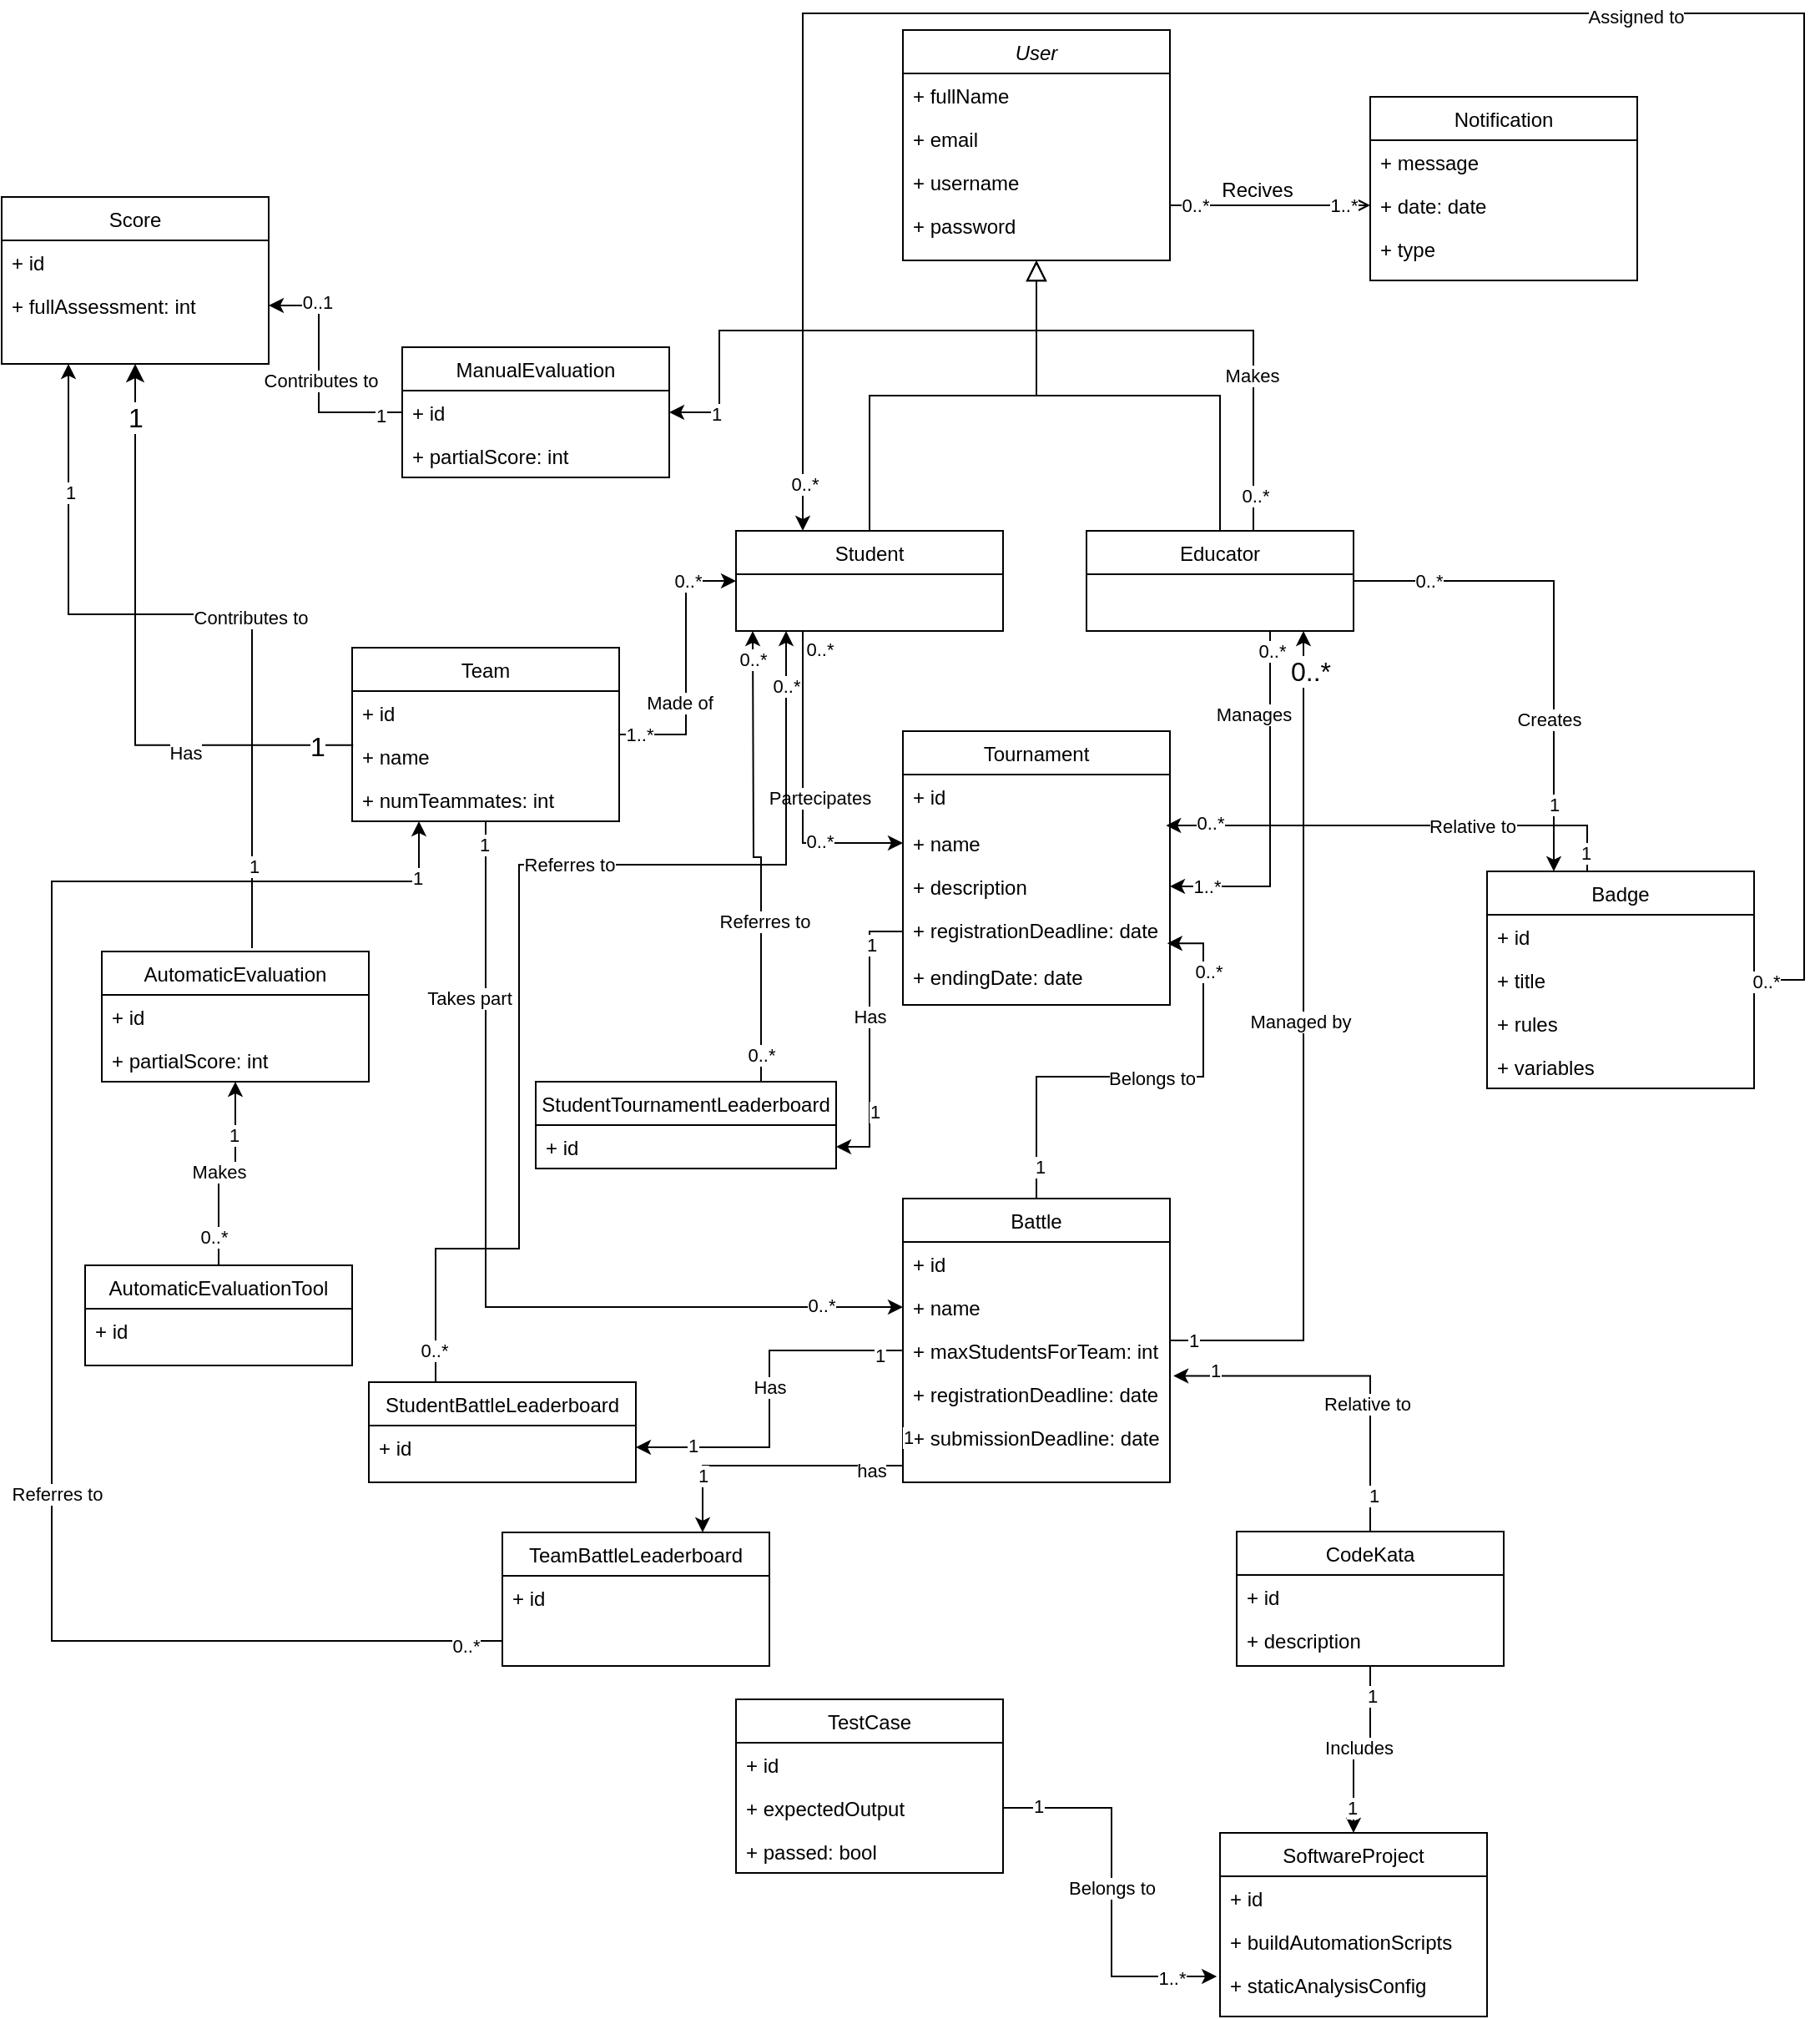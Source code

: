 <mxfile version="22.1.11" type="device">
  <diagram id="C5RBs43oDa-KdzZeNtuy" name="Page-1">
    <mxGraphModel dx="90" dy="136" grid="1" gridSize="10" guides="1" tooltips="1" connect="1" arrows="1" fold="1" page="1" pageScale="1" pageWidth="3300" pageHeight="4681" math="0" shadow="0">
      <root>
        <mxCell id="WIyWlLk6GJQsqaUBKTNV-0" />
        <mxCell id="WIyWlLk6GJQsqaUBKTNV-1" parent="WIyWlLk6GJQsqaUBKTNV-0" />
        <mxCell id="zkfFHV4jXpPFQw0GAbJ--0" value="User" style="swimlane;fontStyle=2;align=center;verticalAlign=top;childLayout=stackLayout;horizontal=1;startSize=26;horizontalStack=0;resizeParent=1;resizeLast=0;collapsible=1;marginBottom=0;rounded=0;shadow=0;strokeWidth=1;" parent="WIyWlLk6GJQsqaUBKTNV-1" vertex="1">
          <mxGeometry x="1240" y="530" width="160" height="138" as="geometry">
            <mxRectangle x="230" y="140" width="160" height="26" as="alternateBounds" />
          </mxGeometry>
        </mxCell>
        <mxCell id="FPA7nfU22zH9HmVIO38g-0" value="+ fullName" style="text;align=left;verticalAlign=top;spacingLeft=4;spacingRight=4;overflow=hidden;rotatable=0;points=[[0,0.5],[1,0.5]];portConstraint=eastwest;" parent="zkfFHV4jXpPFQw0GAbJ--0" vertex="1">
          <mxGeometry y="26" width="160" height="26" as="geometry" />
        </mxCell>
        <mxCell id="FPA7nfU22zH9HmVIO38g-1" value="+ email" style="text;align=left;verticalAlign=top;spacingLeft=4;spacingRight=4;overflow=hidden;rotatable=0;points=[[0,0.5],[1,0.5]];portConstraint=eastwest;rounded=0;shadow=0;html=0;" parent="zkfFHV4jXpPFQw0GAbJ--0" vertex="1">
          <mxGeometry y="52" width="160" height="26" as="geometry" />
        </mxCell>
        <mxCell id="FPA7nfU22zH9HmVIO38g-2" value="+ username" style="text;align=left;verticalAlign=top;spacingLeft=4;spacingRight=4;overflow=hidden;rotatable=0;points=[[0,0.5],[1,0.5]];portConstraint=eastwest;rounded=0;shadow=0;html=0;" parent="zkfFHV4jXpPFQw0GAbJ--0" vertex="1">
          <mxGeometry y="78" width="160" height="26" as="geometry" />
        </mxCell>
        <mxCell id="FPA7nfU22zH9HmVIO38g-3" value="+ password" style="text;align=left;verticalAlign=top;spacingLeft=4;spacingRight=4;overflow=hidden;rotatable=0;points=[[0,0.5],[1,0.5]];portConstraint=eastwest;rounded=0;shadow=0;html=0;" parent="zkfFHV4jXpPFQw0GAbJ--0" vertex="1">
          <mxGeometry y="104" width="160" height="26" as="geometry" />
        </mxCell>
        <mxCell id="IT7ca7J6L9K1y4A0vnr--12" style="edgeStyle=orthogonalEdgeStyle;rounded=0;orthogonalLoop=1;jettySize=auto;html=1;entryX=0;entryY=0.5;entryDx=0;entryDy=0;" parent="WIyWlLk6GJQsqaUBKTNV-1" source="zkfFHV4jXpPFQw0GAbJ--6" target="IT7ca7J6L9K1y4A0vnr--2" edge="1">
          <mxGeometry relative="1" as="geometry">
            <mxPoint x="1240" y="1052" as="targetPoint" />
            <Array as="points">
              <mxPoint x="1180" y="1017" />
            </Array>
          </mxGeometry>
        </mxCell>
        <mxCell id="IT7ca7J6L9K1y4A0vnr--13" value="Partecipates" style="edgeLabel;html=1;align=center;verticalAlign=middle;resizable=0;points=[];" parent="IT7ca7J6L9K1y4A0vnr--12" vertex="1" connectable="0">
          <mxGeometry x="-0.671" y="-3" relative="1" as="geometry">
            <mxPoint x="13" y="69" as="offset" />
          </mxGeometry>
        </mxCell>
        <mxCell id="IT7ca7J6L9K1y4A0vnr--14" value="0..*" style="edgeLabel;html=1;align=center;verticalAlign=middle;resizable=0;points=[];" parent="IT7ca7J6L9K1y4A0vnr--12" vertex="1" connectable="0">
          <mxGeometry x="-0.885" y="1" relative="1" as="geometry">
            <mxPoint x="9" as="offset" />
          </mxGeometry>
        </mxCell>
        <mxCell id="IT7ca7J6L9K1y4A0vnr--15" value="0..*" style="edgeLabel;html=1;align=center;verticalAlign=middle;resizable=0;points=[];" parent="IT7ca7J6L9K1y4A0vnr--12" vertex="1" connectable="0">
          <mxGeometry x="0.885" y="1" relative="1" as="geometry">
            <mxPoint x="-39" as="offset" />
          </mxGeometry>
        </mxCell>
        <mxCell id="IT7ca7J6L9K1y4A0vnr--39" style="edgeStyle=orthogonalEdgeStyle;rounded=0;orthogonalLoop=1;jettySize=auto;html=1;" parent="WIyWlLk6GJQsqaUBKTNV-1" source="IT7ca7J6L9K1y4A0vnr--33" target="zkfFHV4jXpPFQw0GAbJ--6" edge="1">
          <mxGeometry relative="1" as="geometry">
            <Array as="points">
              <mxPoint x="1110" y="952" />
              <mxPoint x="1110" y="860" />
            </Array>
          </mxGeometry>
        </mxCell>
        <mxCell id="IT7ca7J6L9K1y4A0vnr--40" value="Made of" style="edgeLabel;html=1;align=center;verticalAlign=middle;resizable=0;points=[];" parent="IT7ca7J6L9K1y4A0vnr--39" vertex="1" connectable="0">
          <mxGeometry x="-0.266" y="4" relative="1" as="geometry">
            <mxPoint as="offset" />
          </mxGeometry>
        </mxCell>
        <mxCell id="IT7ca7J6L9K1y4A0vnr--41" value="1..*" style="edgeLabel;html=1;align=center;verticalAlign=middle;resizable=0;points=[];" parent="IT7ca7J6L9K1y4A0vnr--39" vertex="1" connectable="0">
          <mxGeometry x="-0.85" relative="1" as="geometry">
            <mxPoint as="offset" />
          </mxGeometry>
        </mxCell>
        <mxCell id="IT7ca7J6L9K1y4A0vnr--42" value="0..*" style="edgeLabel;html=1;align=center;verticalAlign=middle;resizable=0;points=[];" parent="IT7ca7J6L9K1y4A0vnr--39" vertex="1" connectable="0">
          <mxGeometry x="0.636" relative="1" as="geometry">
            <mxPoint as="offset" />
          </mxGeometry>
        </mxCell>
        <mxCell id="IT7ca7J6L9K1y4A0vnr--187" style="edgeStyle=orthogonalEdgeStyle;rounded=0;orthogonalLoop=1;jettySize=auto;html=1;exitX=0.25;exitY=0;exitDx=0;exitDy=0;" parent="WIyWlLk6GJQsqaUBKTNV-1" source="IT7ca7J6L9K1y4A0vnr--84" target="zkfFHV4jXpPFQw0GAbJ--6" edge="1">
          <mxGeometry relative="1" as="geometry">
            <Array as="points">
              <mxPoint x="960" y="1260" />
              <mxPoint x="1010" y="1260" />
              <mxPoint x="1010" y="1030" />
              <mxPoint x="1170" y="1030" />
            </Array>
          </mxGeometry>
        </mxCell>
        <mxCell id="IT7ca7J6L9K1y4A0vnr--188" value="Referres to" style="edgeLabel;html=1;align=center;verticalAlign=middle;resizable=0;points=[];" parent="IT7ca7J6L9K1y4A0vnr--187" vertex="1" connectable="0">
          <mxGeometry x="-0.482" y="1" relative="1" as="geometry">
            <mxPoint x="31" y="-189" as="offset" />
          </mxGeometry>
        </mxCell>
        <mxCell id="IT7ca7J6L9K1y4A0vnr--206" value="0..*" style="edgeLabel;html=1;align=center;verticalAlign=middle;resizable=0;points=[];" parent="IT7ca7J6L9K1y4A0vnr--187" vertex="1" connectable="0">
          <mxGeometry x="0.902" relative="1" as="geometry">
            <mxPoint as="offset" />
          </mxGeometry>
        </mxCell>
        <mxCell id="IT7ca7J6L9K1y4A0vnr--207" value="0..*" style="edgeLabel;html=1;align=center;verticalAlign=middle;resizable=0;points=[];" parent="IT7ca7J6L9K1y4A0vnr--187" vertex="1" connectable="0">
          <mxGeometry x="-0.943" y="1" relative="1" as="geometry">
            <mxPoint as="offset" />
          </mxGeometry>
        </mxCell>
        <mxCell id="zkfFHV4jXpPFQw0GAbJ--6" value="Student" style="swimlane;fontStyle=0;align=center;verticalAlign=top;childLayout=stackLayout;horizontal=1;startSize=26;horizontalStack=0;resizeParent=1;resizeLast=0;collapsible=1;marginBottom=0;rounded=0;shadow=0;strokeWidth=1;" parent="WIyWlLk6GJQsqaUBKTNV-1" vertex="1">
          <mxGeometry x="1140" y="830" width="160" height="60" as="geometry">
            <mxRectangle x="130" y="380" width="160" height="26" as="alternateBounds" />
          </mxGeometry>
        </mxCell>
        <mxCell id="zkfFHV4jXpPFQw0GAbJ--12" value="" style="endArrow=block;endSize=10;endFill=0;shadow=0;strokeWidth=1;rounded=0;edgeStyle=elbowEdgeStyle;elbow=vertical;" parent="WIyWlLk6GJQsqaUBKTNV-1" source="zkfFHV4jXpPFQw0GAbJ--6" target="zkfFHV4jXpPFQw0GAbJ--0" edge="1">
          <mxGeometry width="160" relative="1" as="geometry">
            <mxPoint x="1220" y="673" as="sourcePoint" />
            <mxPoint x="1220" y="673" as="targetPoint" />
          </mxGeometry>
        </mxCell>
        <mxCell id="IT7ca7J6L9K1y4A0vnr--6" style="edgeStyle=orthogonalEdgeStyle;rounded=0;orthogonalLoop=1;jettySize=auto;html=1;entryX=1;entryY=0.5;entryDx=0;entryDy=0;" parent="WIyWlLk6GJQsqaUBKTNV-1" source="zkfFHV4jXpPFQw0GAbJ--13" target="IT7ca7J6L9K1y4A0vnr--3" edge="1">
          <mxGeometry relative="1" as="geometry">
            <mxPoint x="1400" y="1052" as="targetPoint" />
            <Array as="points">
              <mxPoint x="1460" y="1043" />
            </Array>
          </mxGeometry>
        </mxCell>
        <mxCell id="IT7ca7J6L9K1y4A0vnr--11" value="Manages" style="edgeLabel;html=1;align=center;verticalAlign=middle;resizable=0;points=[];" parent="IT7ca7J6L9K1y4A0vnr--6" vertex="1" connectable="0">
          <mxGeometry x="-0.764" y="1" relative="1" as="geometry">
            <mxPoint x="-11" y="25" as="offset" />
          </mxGeometry>
        </mxCell>
        <mxCell id="IT7ca7J6L9K1y4A0vnr--16" value="0..*" style="edgeLabel;html=1;align=center;verticalAlign=middle;resizable=0;points=[];" parent="IT7ca7J6L9K1y4A0vnr--6" vertex="1" connectable="0">
          <mxGeometry x="-0.893" y="1" relative="1" as="geometry">
            <mxPoint as="offset" />
          </mxGeometry>
        </mxCell>
        <mxCell id="IT7ca7J6L9K1y4A0vnr--17" value="1..*" style="edgeLabel;html=1;align=center;verticalAlign=middle;resizable=0;points=[];" parent="IT7ca7J6L9K1y4A0vnr--6" vertex="1" connectable="0">
          <mxGeometry x="0.8" relative="1" as="geometry">
            <mxPoint as="offset" />
          </mxGeometry>
        </mxCell>
        <mxCell id="IT7ca7J6L9K1y4A0vnr--133" style="edgeStyle=orthogonalEdgeStyle;rounded=0;orthogonalLoop=1;jettySize=auto;html=1;entryX=0.25;entryY=0;entryDx=0;entryDy=0;" parent="WIyWlLk6GJQsqaUBKTNV-1" source="zkfFHV4jXpPFQw0GAbJ--13" target="IT7ca7J6L9K1y4A0vnr--109" edge="1">
          <mxGeometry relative="1" as="geometry" />
        </mxCell>
        <mxCell id="IT7ca7J6L9K1y4A0vnr--134" value="Creates" style="edgeLabel;html=1;align=center;verticalAlign=middle;resizable=0;points=[];" parent="IT7ca7J6L9K1y4A0vnr--133" vertex="1" connectable="0">
          <mxGeometry x="0.381" y="-3" relative="1" as="geometry">
            <mxPoint as="offset" />
          </mxGeometry>
        </mxCell>
        <mxCell id="IT7ca7J6L9K1y4A0vnr--135" value="1" style="edgeLabel;html=1;align=center;verticalAlign=middle;resizable=0;points=[];" parent="IT7ca7J6L9K1y4A0vnr--133" vertex="1" connectable="0">
          <mxGeometry x="0.729" relative="1" as="geometry">
            <mxPoint as="offset" />
          </mxGeometry>
        </mxCell>
        <mxCell id="IT7ca7J6L9K1y4A0vnr--136" value="0..*" style="edgeLabel;html=1;align=center;verticalAlign=middle;resizable=0;points=[];" parent="IT7ca7J6L9K1y4A0vnr--133" vertex="1" connectable="0">
          <mxGeometry x="-0.697" relative="1" as="geometry">
            <mxPoint as="offset" />
          </mxGeometry>
        </mxCell>
        <mxCell id="IT7ca7J6L9K1y4A0vnr--154" style="edgeStyle=orthogonalEdgeStyle;rounded=0;orthogonalLoop=1;jettySize=auto;html=1;entryX=1;entryY=0.5;entryDx=0;entryDy=0;" parent="WIyWlLk6GJQsqaUBKTNV-1" source="zkfFHV4jXpPFQw0GAbJ--13" target="IT7ca7J6L9K1y4A0vnr--153" edge="1">
          <mxGeometry relative="1" as="geometry">
            <Array as="points">
              <mxPoint x="1450" y="710" />
              <mxPoint x="1130" y="710" />
              <mxPoint x="1130" y="759" />
            </Array>
          </mxGeometry>
        </mxCell>
        <mxCell id="IT7ca7J6L9K1y4A0vnr--155" value="Makes" style="edgeLabel;html=1;align=center;verticalAlign=middle;resizable=0;points=[];" parent="IT7ca7J6L9K1y4A0vnr--154" vertex="1" connectable="0">
          <mxGeometry x="-0.639" y="1" relative="1" as="geometry">
            <mxPoint as="offset" />
          </mxGeometry>
        </mxCell>
        <mxCell id="IT7ca7J6L9K1y4A0vnr--156" value="1" style="edgeLabel;html=1;align=center;verticalAlign=middle;resizable=0;points=[];" parent="IT7ca7J6L9K1y4A0vnr--154" vertex="1" connectable="0">
          <mxGeometry x="0.897" y="1" relative="1" as="geometry">
            <mxPoint x="1" as="offset" />
          </mxGeometry>
        </mxCell>
        <mxCell id="IT7ca7J6L9K1y4A0vnr--157" value="0..*" style="edgeLabel;html=1;align=center;verticalAlign=middle;resizable=0;points=[];" parent="IT7ca7J6L9K1y4A0vnr--154" vertex="1" connectable="0">
          <mxGeometry x="-0.92" y="-1" relative="1" as="geometry">
            <mxPoint as="offset" />
          </mxGeometry>
        </mxCell>
        <mxCell id="zkfFHV4jXpPFQw0GAbJ--13" value="Educator" style="swimlane;fontStyle=0;align=center;verticalAlign=top;childLayout=stackLayout;horizontal=1;startSize=26;horizontalStack=0;resizeParent=1;resizeLast=0;collapsible=1;marginBottom=0;rounded=0;shadow=0;strokeWidth=1;" parent="WIyWlLk6GJQsqaUBKTNV-1" vertex="1">
          <mxGeometry x="1350" y="830" width="160" height="60" as="geometry">
            <mxRectangle x="340" y="380" width="170" height="26" as="alternateBounds" />
          </mxGeometry>
        </mxCell>
        <mxCell id="zkfFHV4jXpPFQw0GAbJ--16" value="" style="endArrow=block;endSize=10;endFill=0;shadow=0;strokeWidth=1;rounded=0;edgeStyle=elbowEdgeStyle;elbow=vertical;" parent="WIyWlLk6GJQsqaUBKTNV-1" source="zkfFHV4jXpPFQw0GAbJ--13" target="zkfFHV4jXpPFQw0GAbJ--0" edge="1">
          <mxGeometry width="160" relative="1" as="geometry">
            <mxPoint x="1230" y="843" as="sourcePoint" />
            <mxPoint x="1330" y="741" as="targetPoint" />
          </mxGeometry>
        </mxCell>
        <mxCell id="zkfFHV4jXpPFQw0GAbJ--26" value="" style="endArrow=open;shadow=0;strokeWidth=1;rounded=0;endFill=1;edgeStyle=elbowEdgeStyle;elbow=vertical;entryX=0;entryY=0.5;entryDx=0;entryDy=0;" parent="WIyWlLk6GJQsqaUBKTNV-1" source="zkfFHV4jXpPFQw0GAbJ--0" target="FPA7nfU22zH9HmVIO38g-11" edge="1">
          <mxGeometry x="0.5" y="41" relative="1" as="geometry">
            <mxPoint x="1400" y="662" as="sourcePoint" />
            <mxPoint x="1528" y="643.667" as="targetPoint" />
            <mxPoint x="-40" y="32" as="offset" />
          </mxGeometry>
        </mxCell>
        <mxCell id="zkfFHV4jXpPFQw0GAbJ--29" value="Recives" style="text;html=1;resizable=0;points=[];;align=center;verticalAlign=middle;labelBackgroundColor=none;rounded=0;shadow=0;strokeWidth=1;fontSize=12;" parent="zkfFHV4jXpPFQw0GAbJ--26" vertex="1" connectable="0">
          <mxGeometry x="0.5" y="49" relative="1" as="geometry">
            <mxPoint x="-38" y="40" as="offset" />
          </mxGeometry>
        </mxCell>
        <mxCell id="IT7ca7J6L9K1y4A0vnr--18" value="1..*" style="edgeLabel;html=1;align=center;verticalAlign=middle;resizable=0;points=[];" parent="zkfFHV4jXpPFQw0GAbJ--26" vertex="1" connectable="0">
          <mxGeometry x="0.733" relative="1" as="geometry">
            <mxPoint as="offset" />
          </mxGeometry>
        </mxCell>
        <mxCell id="IT7ca7J6L9K1y4A0vnr--19" value="0..*" style="edgeLabel;html=1;align=center;verticalAlign=middle;resizable=0;points=[];" parent="zkfFHV4jXpPFQw0GAbJ--26" vertex="1" connectable="0">
          <mxGeometry x="-0.75" relative="1" as="geometry">
            <mxPoint as="offset" />
          </mxGeometry>
        </mxCell>
        <mxCell id="FPA7nfU22zH9HmVIO38g-9" value="Notification" style="swimlane;fontStyle=0;align=center;verticalAlign=top;childLayout=stackLayout;horizontal=1;startSize=26;horizontalStack=0;resizeParent=1;resizeLast=0;collapsible=1;marginBottom=0;rounded=0;shadow=0;strokeWidth=1;" parent="WIyWlLk6GJQsqaUBKTNV-1" vertex="1">
          <mxGeometry x="1520" y="570" width="160" height="110" as="geometry">
            <mxRectangle x="550" y="140" width="160" height="26" as="alternateBounds" />
          </mxGeometry>
        </mxCell>
        <mxCell id="FPA7nfU22zH9HmVIO38g-10" value="+ message" style="text;align=left;verticalAlign=top;spacingLeft=4;spacingRight=4;overflow=hidden;rotatable=0;points=[[0,0.5],[1,0.5]];portConstraint=eastwest;" parent="FPA7nfU22zH9HmVIO38g-9" vertex="1">
          <mxGeometry y="26" width="160" height="26" as="geometry" />
        </mxCell>
        <mxCell id="FPA7nfU22zH9HmVIO38g-11" value="+ date: date" style="text;align=left;verticalAlign=top;spacingLeft=4;spacingRight=4;overflow=hidden;rotatable=0;points=[[0,0.5],[1,0.5]];portConstraint=eastwest;" parent="FPA7nfU22zH9HmVIO38g-9" vertex="1">
          <mxGeometry y="52" width="160" height="26" as="geometry" />
        </mxCell>
        <mxCell id="FPA7nfU22zH9HmVIO38g-12" value="+ type" style="text;align=left;verticalAlign=top;spacingLeft=4;spacingRight=4;overflow=hidden;rotatable=0;points=[[0,0.5],[1,0.5]];portConstraint=eastwest;" parent="FPA7nfU22zH9HmVIO38g-9" vertex="1">
          <mxGeometry y="78" width="160" height="26" as="geometry" />
        </mxCell>
        <mxCell id="IT7ca7J6L9K1y4A0vnr--0" value="" style="resizable=0;align=right;verticalAlign=bottom;labelBackgroundColor=none;fontSize=12;spacingRight=-5;" parent="WIyWlLk6GJQsqaUBKTNV-1" connectable="0" vertex="1">
          <mxGeometry x="1490" y="1090" as="geometry">
            <mxPoint x="-34" y="2" as="offset" />
          </mxGeometry>
        </mxCell>
        <mxCell id="IT7ca7J6L9K1y4A0vnr--1" value="Tournament" style="swimlane;fontStyle=0;align=center;verticalAlign=top;childLayout=stackLayout;horizontal=1;startSize=26;horizontalStack=0;resizeParent=1;resizeLast=0;collapsible=1;marginBottom=0;rounded=0;shadow=0;strokeWidth=1;" parent="WIyWlLk6GJQsqaUBKTNV-1" vertex="1">
          <mxGeometry x="1240" y="950" width="160" height="164" as="geometry">
            <mxRectangle x="550" y="140" width="160" height="26" as="alternateBounds" />
          </mxGeometry>
        </mxCell>
        <mxCell id="IT7ca7J6L9K1y4A0vnr--46" value="+ id" style="text;align=left;verticalAlign=top;spacingLeft=4;spacingRight=4;overflow=hidden;rotatable=0;points=[[0,0.5],[1,0.5]];portConstraint=eastwest;rounded=0;shadow=0;html=0;" parent="IT7ca7J6L9K1y4A0vnr--1" vertex="1">
          <mxGeometry y="26" width="160" height="28" as="geometry" />
        </mxCell>
        <mxCell id="IT7ca7J6L9K1y4A0vnr--2" value="+ name" style="text;align=left;verticalAlign=top;spacingLeft=4;spacingRight=4;overflow=hidden;rotatable=0;points=[[0,0.5],[1,0.5]];portConstraint=eastwest;" parent="IT7ca7J6L9K1y4A0vnr--1" vertex="1">
          <mxGeometry y="54" width="160" height="26" as="geometry" />
        </mxCell>
        <mxCell id="IT7ca7J6L9K1y4A0vnr--3" value="+ description" style="text;align=left;verticalAlign=top;spacingLeft=4;spacingRight=4;overflow=hidden;rotatable=0;points=[[0,0.5],[1,0.5]];portConstraint=eastwest;rounded=0;shadow=0;html=0;" parent="IT7ca7J6L9K1y4A0vnr--1" vertex="1">
          <mxGeometry y="80" width="160" height="26" as="geometry" />
        </mxCell>
        <mxCell id="IT7ca7J6L9K1y4A0vnr--10" value="+ registrationDeadline: date" style="text;align=left;verticalAlign=top;spacingLeft=4;spacingRight=4;overflow=hidden;rotatable=0;points=[[0,0.5],[1,0.5]];portConstraint=eastwest;rounded=0;shadow=0;html=0;" parent="IT7ca7J6L9K1y4A0vnr--1" vertex="1">
          <mxGeometry y="106" width="160" height="28" as="geometry" />
        </mxCell>
        <mxCell id="IT7ca7J6L9K1y4A0vnr--9" value="+ endingDate: date" style="text;align=left;verticalAlign=top;spacingLeft=4;spacingRight=4;overflow=hidden;rotatable=0;points=[[0,0.5],[1,0.5]];portConstraint=eastwest;rounded=0;shadow=0;html=0;" parent="IT7ca7J6L9K1y4A0vnr--1" vertex="1">
          <mxGeometry y="134" width="160" height="30" as="geometry" />
        </mxCell>
        <mxCell id="IT7ca7J6L9K1y4A0vnr--5" value="" style="resizable=0;align=left;verticalAlign=bottom;labelBackgroundColor=none;fontSize=12;" parent="WIyWlLk6GJQsqaUBKTNV-1" connectable="0" vertex="1">
          <mxGeometry x="1551" y="1144" as="geometry">
            <mxPoint x="-6" y="13" as="offset" />
          </mxGeometry>
        </mxCell>
        <mxCell id="IT7ca7J6L9K1y4A0vnr--22" value="Battle" style="swimlane;fontStyle=0;align=center;verticalAlign=top;childLayout=stackLayout;horizontal=1;startSize=26;horizontalStack=0;resizeParent=1;resizeLast=0;collapsible=1;marginBottom=0;rounded=0;shadow=0;strokeWidth=1;" parent="WIyWlLk6GJQsqaUBKTNV-1" vertex="1">
          <mxGeometry x="1240" y="1230" width="160" height="170" as="geometry">
            <mxRectangle x="550" y="140" width="160" height="26" as="alternateBounds" />
          </mxGeometry>
        </mxCell>
        <mxCell id="IT7ca7J6L9K1y4A0vnr--45" value="+ id" style="text;align=left;verticalAlign=top;spacingLeft=4;spacingRight=4;overflow=hidden;rotatable=0;points=[[0,0.5],[1,0.5]];portConstraint=eastwest;" parent="IT7ca7J6L9K1y4A0vnr--22" vertex="1">
          <mxGeometry y="26" width="160" height="26" as="geometry" />
        </mxCell>
        <mxCell id="IT7ca7J6L9K1y4A0vnr--23" value="+ name" style="text;align=left;verticalAlign=top;spacingLeft=4;spacingRight=4;overflow=hidden;rotatable=0;points=[[0,0.5],[1,0.5]];portConstraint=eastwest;" parent="IT7ca7J6L9K1y4A0vnr--22" vertex="1">
          <mxGeometry y="52" width="160" height="26" as="geometry" />
        </mxCell>
        <mxCell id="IT7ca7J6L9K1y4A0vnr--29" value="+ maxStudentsForTeam: int" style="text;align=left;verticalAlign=top;spacingLeft=4;spacingRight=4;overflow=hidden;rotatable=0;points=[[0,0.5],[1,0.5]];portConstraint=eastwest;" parent="IT7ca7J6L9K1y4A0vnr--22" vertex="1">
          <mxGeometry y="78" width="160" height="26" as="geometry" />
        </mxCell>
        <mxCell id="IT7ca7J6L9K1y4A0vnr--28" value="+ registrationDeadline: date" style="text;align=left;verticalAlign=top;spacingLeft=4;spacingRight=4;overflow=hidden;rotatable=0;points=[[0,0.5],[1,0.5]];portConstraint=eastwest;" parent="IT7ca7J6L9K1y4A0vnr--22" vertex="1">
          <mxGeometry y="104" width="160" height="26" as="geometry" />
        </mxCell>
        <mxCell id="gE9PO698_oQaK5ubl-nf-18" value="+ submissionDeadline: date" style="text;align=left;verticalAlign=top;spacingLeft=4;spacingRight=4;overflow=hidden;rotatable=0;points=[[0,0.5],[1,0.5]];portConstraint=eastwest;" parent="IT7ca7J6L9K1y4A0vnr--22" vertex="1">
          <mxGeometry y="130" width="160" height="26" as="geometry" />
        </mxCell>
        <mxCell id="IT7ca7J6L9K1y4A0vnr--24" value="" style="resizable=0;align=left;verticalAlign=bottom;labelBackgroundColor=none;fontSize=12;" parent="WIyWlLk6GJQsqaUBKTNV-1" connectable="0" vertex="1">
          <mxGeometry x="1212" y="1309.53" as="geometry">
            <mxPoint x="-6" y="13" as="offset" />
          </mxGeometry>
        </mxCell>
        <mxCell id="IT7ca7J6L9K1y4A0vnr--43" style="edgeStyle=orthogonalEdgeStyle;rounded=0;orthogonalLoop=1;jettySize=auto;html=1;entryX=0;entryY=0.5;entryDx=0;entryDy=0;" parent="WIyWlLk6GJQsqaUBKTNV-1" source="IT7ca7J6L9K1y4A0vnr--33" target="IT7ca7J6L9K1y4A0vnr--23" edge="1">
          <mxGeometry relative="1" as="geometry" />
        </mxCell>
        <mxCell id="IT7ca7J6L9K1y4A0vnr--44" value="Takes part" style="edgeLabel;html=1;align=center;verticalAlign=middle;resizable=0;points=[];" parent="IT7ca7J6L9K1y4A0vnr--43" vertex="1" connectable="0">
          <mxGeometry x="-0.626" y="1" relative="1" as="geometry">
            <mxPoint x="-11" y="5" as="offset" />
          </mxGeometry>
        </mxCell>
        <mxCell id="IT7ca7J6L9K1y4A0vnr--48" value="0..*" style="edgeLabel;html=1;align=center;verticalAlign=middle;resizable=0;points=[];" parent="IT7ca7J6L9K1y4A0vnr--43" vertex="1" connectable="0">
          <mxGeometry x="0.919" y="-1" relative="1" as="geometry">
            <mxPoint x="-27" y="-2" as="offset" />
          </mxGeometry>
        </mxCell>
        <mxCell id="IT7ca7J6L9K1y4A0vnr--49" value="1" style="edgeLabel;html=1;align=center;verticalAlign=middle;resizable=0;points=[];" parent="IT7ca7J6L9K1y4A0vnr--43" vertex="1" connectable="0">
          <mxGeometry x="-0.948" y="-1" relative="1" as="geometry">
            <mxPoint as="offset" />
          </mxGeometry>
        </mxCell>
        <mxCell id="IT7ca7J6L9K1y4A0vnr--33" value="Team" style="swimlane;fontStyle=0;align=center;verticalAlign=top;childLayout=stackLayout;horizontal=1;startSize=26;horizontalStack=0;resizeParent=1;resizeLast=0;collapsible=1;marginBottom=0;rounded=0;shadow=0;strokeWidth=1;" parent="WIyWlLk6GJQsqaUBKTNV-1" vertex="1">
          <mxGeometry x="910" y="900" width="160" height="104" as="geometry">
            <mxRectangle x="550" y="140" width="160" height="26" as="alternateBounds" />
          </mxGeometry>
        </mxCell>
        <mxCell id="IT7ca7J6L9K1y4A0vnr--47" value="+ id" style="text;align=left;verticalAlign=top;spacingLeft=4;spacingRight=4;overflow=hidden;rotatable=0;points=[[0,0.5],[1,0.5]];portConstraint=eastwest;" parent="IT7ca7J6L9K1y4A0vnr--33" vertex="1">
          <mxGeometry y="26" width="160" height="26" as="geometry" />
        </mxCell>
        <mxCell id="IT7ca7J6L9K1y4A0vnr--36" value="+ name" style="text;align=left;verticalAlign=top;spacingLeft=4;spacingRight=4;overflow=hidden;rotatable=0;points=[[0,0.5],[1,0.5]];portConstraint=eastwest;rounded=0;shadow=0;html=0;" parent="IT7ca7J6L9K1y4A0vnr--33" vertex="1">
          <mxGeometry y="52" width="160" height="26" as="geometry" />
        </mxCell>
        <mxCell id="Dxb0TrfLlh_GZ9iDMbaj-0" value="+ numTeammates: int" style="text;align=left;verticalAlign=top;spacingLeft=4;spacingRight=4;overflow=hidden;rotatable=0;points=[[0,0.5],[1,0.5]];portConstraint=eastwest;rounded=0;shadow=0;html=0;" parent="IT7ca7J6L9K1y4A0vnr--33" vertex="1">
          <mxGeometry y="78" width="160" height="26" as="geometry" />
        </mxCell>
        <mxCell id="IT7ca7J6L9K1y4A0vnr--50" style="edgeStyle=orthogonalEdgeStyle;rounded=0;orthogonalLoop=1;jettySize=auto;html=1;entryX=0.99;entryY=0.753;entryDx=0;entryDy=0;entryPerimeter=0;" parent="WIyWlLk6GJQsqaUBKTNV-1" source="IT7ca7J6L9K1y4A0vnr--22" target="IT7ca7J6L9K1y4A0vnr--10" edge="1">
          <mxGeometry relative="1" as="geometry">
            <mxPoint x="1450" y="1200" as="targetPoint" />
          </mxGeometry>
        </mxCell>
        <mxCell id="IT7ca7J6L9K1y4A0vnr--51" value="Belongs to" style="edgeLabel;html=1;align=center;verticalAlign=middle;resizable=0;points=[];" parent="IT7ca7J6L9K1y4A0vnr--50" vertex="1" connectable="0">
          <mxGeometry x="0.036" y="-1" relative="1" as="geometry">
            <mxPoint as="offset" />
          </mxGeometry>
        </mxCell>
        <mxCell id="IT7ca7J6L9K1y4A0vnr--52" value="1" style="edgeLabel;html=1;align=center;verticalAlign=middle;resizable=0;points=[];" parent="IT7ca7J6L9K1y4A0vnr--50" vertex="1" connectable="0">
          <mxGeometry x="-0.859" y="-2" relative="1" as="geometry">
            <mxPoint as="offset" />
          </mxGeometry>
        </mxCell>
        <mxCell id="IT7ca7J6L9K1y4A0vnr--53" value="0..*" style="edgeLabel;html=1;align=center;verticalAlign=middle;resizable=0;points=[];" parent="IT7ca7J6L9K1y4A0vnr--50" vertex="1" connectable="0">
          <mxGeometry x="0.72" y="-3" relative="1" as="geometry">
            <mxPoint as="offset" />
          </mxGeometry>
        </mxCell>
        <mxCell id="IT7ca7J6L9K1y4A0vnr--55" value="TestCase" style="swimlane;fontStyle=0;align=center;verticalAlign=top;childLayout=stackLayout;horizontal=1;startSize=26;horizontalStack=0;resizeParent=1;resizeLast=0;collapsible=1;marginBottom=0;rounded=0;shadow=0;strokeWidth=1;" parent="WIyWlLk6GJQsqaUBKTNV-1" vertex="1">
          <mxGeometry x="1140" y="1530" width="160" height="104" as="geometry">
            <mxRectangle x="550" y="140" width="160" height="26" as="alternateBounds" />
          </mxGeometry>
        </mxCell>
        <mxCell id="IT7ca7J6L9K1y4A0vnr--56" value="+ id" style="text;align=left;verticalAlign=top;spacingLeft=4;spacingRight=4;overflow=hidden;rotatable=0;points=[[0,0.5],[1,0.5]];portConstraint=eastwest;" parent="IT7ca7J6L9K1y4A0vnr--55" vertex="1">
          <mxGeometry y="26" width="160" height="26" as="geometry" />
        </mxCell>
        <mxCell id="IT7ca7J6L9K1y4A0vnr--59" value="+ expectedOutput" style="text;align=left;verticalAlign=top;spacingLeft=4;spacingRight=4;overflow=hidden;rotatable=0;points=[[0,0.5],[1,0.5]];portConstraint=eastwest;" parent="IT7ca7J6L9K1y4A0vnr--55" vertex="1">
          <mxGeometry y="52" width="160" height="26" as="geometry" />
        </mxCell>
        <mxCell id="IT7ca7J6L9K1y4A0vnr--57" value="+ passed: bool" style="text;align=left;verticalAlign=top;spacingLeft=4;spacingRight=4;overflow=hidden;rotatable=0;points=[[0,0.5],[1,0.5]];portConstraint=eastwest;" parent="IT7ca7J6L9K1y4A0vnr--55" vertex="1">
          <mxGeometry y="78" width="160" height="26" as="geometry" />
        </mxCell>
        <mxCell id="IT7ca7J6L9K1y4A0vnr--71" style="edgeStyle=orthogonalEdgeStyle;rounded=0;orthogonalLoop=1;jettySize=auto;html=1;entryX=0.5;entryY=0;entryDx=0;entryDy=0;" parent="WIyWlLk6GJQsqaUBKTNV-1" source="IT7ca7J6L9K1y4A0vnr--61" target="IT7ca7J6L9K1y4A0vnr--66" edge="1">
          <mxGeometry relative="1" as="geometry" />
        </mxCell>
        <mxCell id="IT7ca7J6L9K1y4A0vnr--72" value="Includes" style="edgeLabel;html=1;align=center;verticalAlign=middle;resizable=0;points=[];" parent="IT7ca7J6L9K1y4A0vnr--71" vertex="1" connectable="0">
          <mxGeometry x="0.034" y="-1" relative="1" as="geometry">
            <mxPoint as="offset" />
          </mxGeometry>
        </mxCell>
        <mxCell id="IT7ca7J6L9K1y4A0vnr--73" value="1" style="edgeLabel;html=1;align=center;verticalAlign=middle;resizable=0;points=[];" parent="IT7ca7J6L9K1y4A0vnr--71" vertex="1" connectable="0">
          <mxGeometry x="0.727" y="-1" relative="1" as="geometry">
            <mxPoint as="offset" />
          </mxGeometry>
        </mxCell>
        <mxCell id="IT7ca7J6L9K1y4A0vnr--74" value="1" style="edgeLabel;html=1;align=center;verticalAlign=middle;resizable=0;points=[];" parent="IT7ca7J6L9K1y4A0vnr--71" vertex="1" connectable="0">
          <mxGeometry x="-0.675" y="1" relative="1" as="geometry">
            <mxPoint as="offset" />
          </mxGeometry>
        </mxCell>
        <mxCell id="IT7ca7J6L9K1y4A0vnr--79" style="edgeStyle=orthogonalEdgeStyle;rounded=0;orthogonalLoop=1;jettySize=auto;html=1;entryX=1.013;entryY=1.086;entryDx=0;entryDy=0;entryPerimeter=0;" parent="WIyWlLk6GJQsqaUBKTNV-1" source="IT7ca7J6L9K1y4A0vnr--61" target="IT7ca7J6L9K1y4A0vnr--29" edge="1">
          <mxGeometry relative="1" as="geometry" />
        </mxCell>
        <mxCell id="IT7ca7J6L9K1y4A0vnr--80" value="Relative to" style="edgeLabel;html=1;align=center;verticalAlign=middle;resizable=0;points=[];" parent="IT7ca7J6L9K1y4A0vnr--79" vertex="1" connectable="0">
          <mxGeometry x="-0.278" y="2" relative="1" as="geometry">
            <mxPoint as="offset" />
          </mxGeometry>
        </mxCell>
        <mxCell id="IT7ca7J6L9K1y4A0vnr--81" value="1" style="edgeLabel;html=1;align=center;verticalAlign=middle;resizable=0;points=[];" parent="IT7ca7J6L9K1y4A0vnr--79" vertex="1" connectable="0">
          <mxGeometry x="-0.793" y="-2" relative="1" as="geometry">
            <mxPoint as="offset" />
          </mxGeometry>
        </mxCell>
        <mxCell id="IT7ca7J6L9K1y4A0vnr--82" value="1" style="edgeLabel;html=1;align=center;verticalAlign=middle;resizable=0;points=[];" parent="IT7ca7J6L9K1y4A0vnr--79" vertex="1" connectable="0">
          <mxGeometry x="0.771" y="-3" relative="1" as="geometry">
            <mxPoint as="offset" />
          </mxGeometry>
        </mxCell>
        <mxCell id="IT7ca7J6L9K1y4A0vnr--61" value="CodeKata" style="swimlane;fontStyle=0;align=center;verticalAlign=top;childLayout=stackLayout;horizontal=1;startSize=26;horizontalStack=0;resizeParent=1;resizeLast=0;collapsible=1;marginBottom=0;rounded=0;shadow=0;strokeWidth=1;" parent="WIyWlLk6GJQsqaUBKTNV-1" vertex="1">
          <mxGeometry x="1440" y="1429.53" width="160" height="80.47" as="geometry">
            <mxRectangle x="550" y="140" width="160" height="26" as="alternateBounds" />
          </mxGeometry>
        </mxCell>
        <mxCell id="IT7ca7J6L9K1y4A0vnr--62" value="+ id" style="text;align=left;verticalAlign=top;spacingLeft=4;spacingRight=4;overflow=hidden;rotatable=0;points=[[0,0.5],[1,0.5]];portConstraint=eastwest;" parent="IT7ca7J6L9K1y4A0vnr--61" vertex="1">
          <mxGeometry y="26" width="160" height="26" as="geometry" />
        </mxCell>
        <mxCell id="IT7ca7J6L9K1y4A0vnr--64" value="+ description" style="text;align=left;verticalAlign=top;spacingLeft=4;spacingRight=4;overflow=hidden;rotatable=0;points=[[0,0.5],[1,0.5]];portConstraint=eastwest;rounded=0;shadow=0;html=0;" parent="IT7ca7J6L9K1y4A0vnr--61" vertex="1">
          <mxGeometry y="52" width="160" height="26" as="geometry" />
        </mxCell>
        <mxCell id="IT7ca7J6L9K1y4A0vnr--66" value="SoftwareProject" style="swimlane;fontStyle=0;align=center;verticalAlign=top;childLayout=stackLayout;horizontal=1;startSize=26;horizontalStack=0;resizeParent=1;resizeLast=0;collapsible=1;marginBottom=0;rounded=0;shadow=0;strokeWidth=1;" parent="WIyWlLk6GJQsqaUBKTNV-1" vertex="1">
          <mxGeometry x="1430" y="1610" width="160" height="110" as="geometry">
            <mxRectangle x="550" y="140" width="160" height="26" as="alternateBounds" />
          </mxGeometry>
        </mxCell>
        <mxCell id="IT7ca7J6L9K1y4A0vnr--67" value="+ id" style="text;align=left;verticalAlign=top;spacingLeft=4;spacingRight=4;overflow=hidden;rotatable=0;points=[[0,0.5],[1,0.5]];portConstraint=eastwest;" parent="IT7ca7J6L9K1y4A0vnr--66" vertex="1">
          <mxGeometry y="26" width="160" height="26" as="geometry" />
        </mxCell>
        <mxCell id="IT7ca7J6L9K1y4A0vnr--105" value="+ buildAutomationScripts" style="text;align=left;verticalAlign=top;spacingLeft=4;spacingRight=4;overflow=hidden;rotatable=0;points=[[0,0.5],[1,0.5]];portConstraint=eastwest;rounded=0;shadow=0;html=0;" parent="IT7ca7J6L9K1y4A0vnr--66" vertex="1">
          <mxGeometry y="52" width="160" height="26" as="geometry" />
        </mxCell>
        <mxCell id="IT7ca7J6L9K1y4A0vnr--68" value="+ staticAnalysisConfig" style="text;align=left;verticalAlign=top;spacingLeft=4;spacingRight=4;overflow=hidden;rotatable=0;points=[[0,0.5],[1,0.5]];portConstraint=eastwest;rounded=0;shadow=0;html=0;" parent="IT7ca7J6L9K1y4A0vnr--66" vertex="1">
          <mxGeometry y="78" width="160" height="26" as="geometry" />
        </mxCell>
        <mxCell id="IT7ca7J6L9K1y4A0vnr--75" style="edgeStyle=orthogonalEdgeStyle;rounded=0;orthogonalLoop=1;jettySize=auto;html=1;entryX=-0.012;entryY=0.308;entryDx=0;entryDy=0;entryPerimeter=0;exitX=1;exitY=0.5;exitDx=0;exitDy=0;" parent="WIyWlLk6GJQsqaUBKTNV-1" source="IT7ca7J6L9K1y4A0vnr--59" target="IT7ca7J6L9K1y4A0vnr--68" edge="1">
          <mxGeometry relative="1" as="geometry">
            <mxPoint x="1330" y="1585" as="sourcePoint" />
          </mxGeometry>
        </mxCell>
        <mxCell id="IT7ca7J6L9K1y4A0vnr--76" value="Belongs to" style="edgeLabel;html=1;align=center;verticalAlign=middle;resizable=0;points=[];" parent="IT7ca7J6L9K1y4A0vnr--75" vertex="1" connectable="0">
          <mxGeometry x="-0.017" relative="1" as="geometry">
            <mxPoint as="offset" />
          </mxGeometry>
        </mxCell>
        <mxCell id="IT7ca7J6L9K1y4A0vnr--77" value="1..*" style="edgeLabel;html=1;align=center;verticalAlign=middle;resizable=0;points=[];" parent="IT7ca7J6L9K1y4A0vnr--75" vertex="1" connectable="0">
          <mxGeometry x="0.759" y="-1" relative="1" as="geometry">
            <mxPoint as="offset" />
          </mxGeometry>
        </mxCell>
        <mxCell id="IT7ca7J6L9K1y4A0vnr--78" value="1" style="edgeLabel;html=1;align=center;verticalAlign=middle;resizable=0;points=[];" parent="IT7ca7J6L9K1y4A0vnr--75" vertex="1" connectable="0">
          <mxGeometry x="-0.817" y="1" relative="1" as="geometry">
            <mxPoint as="offset" />
          </mxGeometry>
        </mxCell>
        <mxCell id="IT7ca7J6L9K1y4A0vnr--84" value="StudentBattleLeaderboard" style="swimlane;fontStyle=0;align=center;verticalAlign=top;childLayout=stackLayout;horizontal=1;startSize=26;horizontalStack=0;resizeParent=1;resizeLast=0;collapsible=1;marginBottom=0;rounded=0;shadow=0;strokeWidth=1;" parent="WIyWlLk6GJQsqaUBKTNV-1" vertex="1">
          <mxGeometry x="920" y="1340" width="160" height="60" as="geometry">
            <mxRectangle x="550" y="140" width="160" height="26" as="alternateBounds" />
          </mxGeometry>
        </mxCell>
        <mxCell id="IT7ca7J6L9K1y4A0vnr--85" value="+ id" style="text;align=left;verticalAlign=top;spacingLeft=4;spacingRight=4;overflow=hidden;rotatable=0;points=[[0,0.5],[1,0.5]];portConstraint=eastwest;" parent="IT7ca7J6L9K1y4A0vnr--84" vertex="1">
          <mxGeometry y="26" width="160" height="26" as="geometry" />
        </mxCell>
        <mxCell id="IT7ca7J6L9K1y4A0vnr--208" style="edgeStyle=orthogonalEdgeStyle;rounded=0;orthogonalLoop=1;jettySize=auto;html=1;exitX=0.75;exitY=0;exitDx=0;exitDy=0;" parent="WIyWlLk6GJQsqaUBKTNV-1" source="IT7ca7J6L9K1y4A0vnr--86" edge="1">
          <mxGeometry relative="1" as="geometry">
            <mxPoint x="1150" y="890" as="targetPoint" />
          </mxGeometry>
        </mxCell>
        <mxCell id="IT7ca7J6L9K1y4A0vnr--209" value="Referres to" style="edgeLabel;html=1;align=center;verticalAlign=middle;resizable=0;points=[];" parent="IT7ca7J6L9K1y4A0vnr--208" vertex="1" connectable="0">
          <mxGeometry x="-0.298" y="-2" relative="1" as="geometry">
            <mxPoint as="offset" />
          </mxGeometry>
        </mxCell>
        <mxCell id="IT7ca7J6L9K1y4A0vnr--210" value="0..*" style="edgeLabel;html=1;align=center;verticalAlign=middle;resizable=0;points=[];" parent="IT7ca7J6L9K1y4A0vnr--208" vertex="1" connectable="0">
          <mxGeometry x="-0.88" relative="1" as="geometry">
            <mxPoint as="offset" />
          </mxGeometry>
        </mxCell>
        <mxCell id="IT7ca7J6L9K1y4A0vnr--211" value="0..*" style="edgeLabel;html=1;align=center;verticalAlign=middle;resizable=0;points=[];" parent="IT7ca7J6L9K1y4A0vnr--208" vertex="1" connectable="0">
          <mxGeometry x="0.878" relative="1" as="geometry">
            <mxPoint as="offset" />
          </mxGeometry>
        </mxCell>
        <mxCell id="IT7ca7J6L9K1y4A0vnr--86" value="StudentTournamentLeaderboard" style="swimlane;fontStyle=0;align=center;verticalAlign=top;childLayout=stackLayout;horizontal=1;startSize=26;horizontalStack=0;resizeParent=1;resizeLast=0;collapsible=1;marginBottom=0;rounded=0;shadow=0;strokeWidth=1;" parent="WIyWlLk6GJQsqaUBKTNV-1" vertex="1">
          <mxGeometry x="1020" y="1160" width="180" height="52" as="geometry">
            <mxRectangle x="550" y="140" width="160" height="26" as="alternateBounds" />
          </mxGeometry>
        </mxCell>
        <mxCell id="IT7ca7J6L9K1y4A0vnr--87" value="+ id" style="text;align=left;verticalAlign=top;spacingLeft=4;spacingRight=4;overflow=hidden;rotatable=0;points=[[0,0.5],[1,0.5]];portConstraint=eastwest;" parent="IT7ca7J6L9K1y4A0vnr--86" vertex="1">
          <mxGeometry y="26" width="180" height="26" as="geometry" />
        </mxCell>
        <mxCell id="IT7ca7J6L9K1y4A0vnr--88" value="TeamBattleLeaderboard" style="swimlane;fontStyle=0;align=center;verticalAlign=top;childLayout=stackLayout;horizontal=1;startSize=26;horizontalStack=0;resizeParent=1;resizeLast=0;collapsible=1;marginBottom=0;rounded=0;shadow=0;strokeWidth=1;" parent="WIyWlLk6GJQsqaUBKTNV-1" vertex="1">
          <mxGeometry x="1000" y="1430" width="160" height="80" as="geometry">
            <mxRectangle x="550" y="140" width="160" height="26" as="alternateBounds" />
          </mxGeometry>
        </mxCell>
        <mxCell id="IT7ca7J6L9K1y4A0vnr--89" value="+ id" style="text;align=left;verticalAlign=top;spacingLeft=4;spacingRight=4;overflow=hidden;rotatable=0;points=[[0,0.5],[1,0.5]];portConstraint=eastwest;" parent="IT7ca7J6L9K1y4A0vnr--88" vertex="1">
          <mxGeometry y="26" width="160" height="26" as="geometry" />
        </mxCell>
        <mxCell id="IT7ca7J6L9K1y4A0vnr--90" style="edgeStyle=orthogonalEdgeStyle;rounded=0;orthogonalLoop=1;jettySize=auto;html=1;exitX=0;exitY=0.5;exitDx=0;exitDy=0;entryX=0.75;entryY=0;entryDx=0;entryDy=0;" parent="WIyWlLk6GJQsqaUBKTNV-1" source="IT7ca7J6L9K1y4A0vnr--28" target="IT7ca7J6L9K1y4A0vnr--88" edge="1">
          <mxGeometry relative="1" as="geometry">
            <mxPoint x="1240" y="1425" as="sourcePoint" />
            <Array as="points">
              <mxPoint x="1240" y="1390" />
              <mxPoint x="1120" y="1390" />
            </Array>
          </mxGeometry>
        </mxCell>
        <mxCell id="IT7ca7J6L9K1y4A0vnr--91" value="has" style="edgeLabel;html=1;align=center;verticalAlign=middle;resizable=0;points=[];" parent="IT7ca7J6L9K1y4A0vnr--90" vertex="1" connectable="0">
          <mxGeometry x="-0.39" y="3" relative="1" as="geometry">
            <mxPoint as="offset" />
          </mxGeometry>
        </mxCell>
        <mxCell id="IT7ca7J6L9K1y4A0vnr--92" value="1" style="edgeLabel;html=1;align=center;verticalAlign=middle;resizable=0;points=[];" parent="IT7ca7J6L9K1y4A0vnr--90" vertex="1" connectable="0">
          <mxGeometry x="0.662" relative="1" as="geometry">
            <mxPoint as="offset" />
          </mxGeometry>
        </mxCell>
        <mxCell id="IT7ca7J6L9K1y4A0vnr--93" value="1" style="edgeLabel;html=1;align=center;verticalAlign=middle;resizable=0;points=[];" parent="IT7ca7J6L9K1y4A0vnr--90" vertex="1" connectable="0">
          <mxGeometry x="-0.745" y="3" relative="1" as="geometry">
            <mxPoint as="offset" />
          </mxGeometry>
        </mxCell>
        <mxCell id="IT7ca7J6L9K1y4A0vnr--94" style="edgeStyle=orthogonalEdgeStyle;rounded=0;orthogonalLoop=1;jettySize=auto;html=1;exitX=0;exitY=0.5;exitDx=0;exitDy=0;entryX=1;entryY=0.5;entryDx=0;entryDy=0;" parent="WIyWlLk6GJQsqaUBKTNV-1" source="IT7ca7J6L9K1y4A0vnr--29" target="IT7ca7J6L9K1y4A0vnr--85" edge="1">
          <mxGeometry relative="1" as="geometry" />
        </mxCell>
        <mxCell id="IT7ca7J6L9K1y4A0vnr--95" value="Has" style="edgeLabel;html=1;align=center;verticalAlign=middle;resizable=0;points=[];" parent="IT7ca7J6L9K1y4A0vnr--94" vertex="1" connectable="0">
          <mxGeometry x="-0.069" relative="1" as="geometry">
            <mxPoint as="offset" />
          </mxGeometry>
        </mxCell>
        <mxCell id="IT7ca7J6L9K1y4A0vnr--96" value="1" style="edgeLabel;html=1;align=center;verticalAlign=middle;resizable=0;points=[];" parent="IT7ca7J6L9K1y4A0vnr--94" vertex="1" connectable="0">
          <mxGeometry x="-0.734" y="3" relative="1" as="geometry">
            <mxPoint x="15" as="offset" />
          </mxGeometry>
        </mxCell>
        <mxCell id="IT7ca7J6L9K1y4A0vnr--97" value="1" style="edgeLabel;html=1;align=center;verticalAlign=middle;resizable=0;points=[];" parent="IT7ca7J6L9K1y4A0vnr--94" vertex="1" connectable="0">
          <mxGeometry x="0.693" y="-1" relative="1" as="geometry">
            <mxPoint as="offset" />
          </mxGeometry>
        </mxCell>
        <mxCell id="IT7ca7J6L9K1y4A0vnr--98" style="edgeStyle=orthogonalEdgeStyle;rounded=0;orthogonalLoop=1;jettySize=auto;html=1;exitX=0;exitY=0.5;exitDx=0;exitDy=0;entryX=1;entryY=0.5;entryDx=0;entryDy=0;" parent="WIyWlLk6GJQsqaUBKTNV-1" source="IT7ca7J6L9K1y4A0vnr--10" target="IT7ca7J6L9K1y4A0vnr--87" edge="1">
          <mxGeometry relative="1" as="geometry" />
        </mxCell>
        <mxCell id="IT7ca7J6L9K1y4A0vnr--99" value="Has" style="edgeLabel;html=1;align=center;verticalAlign=middle;resizable=0;points=[];" parent="IT7ca7J6L9K1y4A0vnr--98" vertex="1" connectable="0">
          <mxGeometry x="-0.166" relative="1" as="geometry">
            <mxPoint as="offset" />
          </mxGeometry>
        </mxCell>
        <mxCell id="IT7ca7J6L9K1y4A0vnr--100" value="1" style="edgeLabel;html=1;align=center;verticalAlign=middle;resizable=0;points=[];" parent="IT7ca7J6L9K1y4A0vnr--98" vertex="1" connectable="0">
          <mxGeometry x="-0.669" y="1" relative="1" as="geometry">
            <mxPoint as="offset" />
          </mxGeometry>
        </mxCell>
        <mxCell id="IT7ca7J6L9K1y4A0vnr--101" value="1" style="edgeLabel;html=1;align=center;verticalAlign=middle;resizable=0;points=[];" parent="IT7ca7J6L9K1y4A0vnr--98" vertex="1" connectable="0">
          <mxGeometry x="0.515" y="3" relative="1" as="geometry">
            <mxPoint as="offset" />
          </mxGeometry>
        </mxCell>
        <mxCell id="IT7ca7J6L9K1y4A0vnr--109" value="Badge" style="swimlane;fontStyle=0;align=center;verticalAlign=top;childLayout=stackLayout;horizontal=1;startSize=26;horizontalStack=0;resizeParent=1;resizeLast=0;collapsible=1;marginBottom=0;rounded=0;shadow=0;strokeWidth=1;" parent="WIyWlLk6GJQsqaUBKTNV-1" vertex="1">
          <mxGeometry x="1590" y="1034" width="160" height="130" as="geometry">
            <mxRectangle x="550" y="140" width="160" height="26" as="alternateBounds" />
          </mxGeometry>
        </mxCell>
        <mxCell id="IT7ca7J6L9K1y4A0vnr--113" value="+ id" style="text;align=left;verticalAlign=top;spacingLeft=4;spacingRight=4;overflow=hidden;rotatable=0;points=[[0,0.5],[1,0.5]];portConstraint=eastwest;" parent="IT7ca7J6L9K1y4A0vnr--109" vertex="1">
          <mxGeometry y="26" width="160" height="26" as="geometry" />
        </mxCell>
        <mxCell id="IT7ca7J6L9K1y4A0vnr--110" value="+ title" style="text;align=left;verticalAlign=top;spacingLeft=4;spacingRight=4;overflow=hidden;rotatable=0;points=[[0,0.5],[1,0.5]];portConstraint=eastwest;" parent="IT7ca7J6L9K1y4A0vnr--109" vertex="1">
          <mxGeometry y="52" width="160" height="26" as="geometry" />
        </mxCell>
        <mxCell id="gE9PO698_oQaK5ubl-nf-15" value="+ rules" style="text;align=left;verticalAlign=top;spacingLeft=4;spacingRight=4;overflow=hidden;rotatable=0;points=[[0,0.5],[1,0.5]];portConstraint=eastwest;" parent="IT7ca7J6L9K1y4A0vnr--109" vertex="1">
          <mxGeometry y="78" width="160" height="26" as="geometry" />
        </mxCell>
        <mxCell id="gE9PO698_oQaK5ubl-nf-16" value="+ variables" style="text;align=left;verticalAlign=top;spacingLeft=4;spacingRight=4;overflow=hidden;rotatable=0;points=[[0,0.5],[1,0.5]];portConstraint=eastwest;" parent="IT7ca7J6L9K1y4A0vnr--109" vertex="1">
          <mxGeometry y="104" width="160" height="26" as="geometry" />
        </mxCell>
        <mxCell id="IT7ca7J6L9K1y4A0vnr--137" style="edgeStyle=orthogonalEdgeStyle;rounded=0;orthogonalLoop=1;jettySize=auto;html=1;entryX=0.985;entryY=0.097;entryDx=0;entryDy=0;entryPerimeter=0;" parent="WIyWlLk6GJQsqaUBKTNV-1" source="IT7ca7J6L9K1y4A0vnr--109" target="IT7ca7J6L9K1y4A0vnr--2" edge="1">
          <mxGeometry relative="1" as="geometry">
            <Array as="points">
              <mxPoint x="1650" y="1007" />
            </Array>
          </mxGeometry>
        </mxCell>
        <mxCell id="IT7ca7J6L9K1y4A0vnr--138" value="Relative to" style="edgeLabel;html=1;align=center;verticalAlign=middle;resizable=0;points=[];" parent="IT7ca7J6L9K1y4A0vnr--137" vertex="1" connectable="0">
          <mxGeometry x="0.1" relative="1" as="geometry">
            <mxPoint x="57" as="offset" />
          </mxGeometry>
        </mxCell>
        <mxCell id="IT7ca7J6L9K1y4A0vnr--139" value="1" style="edgeLabel;html=1;align=center;verticalAlign=middle;resizable=0;points=[];" parent="IT7ca7J6L9K1y4A0vnr--137" vertex="1" connectable="0">
          <mxGeometry x="-0.922" y="1" relative="1" as="geometry">
            <mxPoint as="offset" />
          </mxGeometry>
        </mxCell>
        <mxCell id="IT7ca7J6L9K1y4A0vnr--140" value="0..*" style="edgeLabel;html=1;align=center;verticalAlign=middle;resizable=0;points=[];" parent="IT7ca7J6L9K1y4A0vnr--137" vertex="1" connectable="0">
          <mxGeometry x="0.814" y="-2" relative="1" as="geometry">
            <mxPoint as="offset" />
          </mxGeometry>
        </mxCell>
        <mxCell id="IT7ca7J6L9K1y4A0vnr--141" style="edgeStyle=orthogonalEdgeStyle;rounded=0;orthogonalLoop=1;jettySize=auto;html=1;entryX=0.25;entryY=0;entryDx=0;entryDy=0;exitX=1;exitY=0.5;exitDx=0;exitDy=0;" parent="WIyWlLk6GJQsqaUBKTNV-1" source="gE9PO698_oQaK5ubl-nf-15" target="zkfFHV4jXpPFQw0GAbJ--6" edge="1">
          <mxGeometry relative="1" as="geometry">
            <Array as="points">
              <mxPoint x="1750" y="1099" />
              <mxPoint x="1780" y="1099" />
              <mxPoint x="1780" y="520" />
              <mxPoint x="1180" y="520" />
            </Array>
          </mxGeometry>
        </mxCell>
        <mxCell id="IT7ca7J6L9K1y4A0vnr--142" value="Assigned to" style="edgeLabel;html=1;align=center;verticalAlign=middle;resizable=0;points=[];" parent="IT7ca7J6L9K1y4A0vnr--141" vertex="1" connectable="0">
          <mxGeometry x="-0.046" y="2" relative="1" as="geometry">
            <mxPoint x="1" as="offset" />
          </mxGeometry>
        </mxCell>
        <mxCell id="IT7ca7J6L9K1y4A0vnr--143" value="0..*" style="edgeLabel;html=1;align=center;verticalAlign=middle;resizable=0;points=[];" parent="IT7ca7J6L9K1y4A0vnr--141" vertex="1" connectable="0">
          <mxGeometry x="-0.958" y="-1" relative="1" as="geometry">
            <mxPoint as="offset" />
          </mxGeometry>
        </mxCell>
        <mxCell id="IT7ca7J6L9K1y4A0vnr--144" value="0..*" style="edgeLabel;html=1;align=center;verticalAlign=middle;resizable=0;points=[];" parent="IT7ca7J6L9K1y4A0vnr--141" vertex="1" connectable="0">
          <mxGeometry x="0.963" y="1" relative="1" as="geometry">
            <mxPoint as="offset" />
          </mxGeometry>
        </mxCell>
        <mxCell id="IT7ca7J6L9K1y4A0vnr--145" style="edgeStyle=orthogonalEdgeStyle;rounded=0;orthogonalLoop=1;jettySize=auto;html=1;exitX=1;exitY=0.5;exitDx=0;exitDy=0;" parent="WIyWlLk6GJQsqaUBKTNV-1" edge="1">
          <mxGeometry relative="1" as="geometry">
            <Array as="points">
              <mxPoint x="1400" y="1315" />
              <mxPoint x="1480" y="1315" />
              <mxPoint x="1480" y="940" />
            </Array>
            <mxPoint x="1400" y="1321" as="sourcePoint" />
            <mxPoint x="1480" y="890" as="targetPoint" />
          </mxGeometry>
        </mxCell>
        <mxCell id="IT7ca7J6L9K1y4A0vnr--146" value="Managed by" style="edgeLabel;html=1;align=center;verticalAlign=middle;resizable=0;points=[];" parent="IT7ca7J6L9K1y4A0vnr--145" vertex="1" connectable="0">
          <mxGeometry x="0.087" y="2" relative="1" as="geometry">
            <mxPoint as="offset" />
          </mxGeometry>
        </mxCell>
        <mxCell id="IT7ca7J6L9K1y4A0vnr--147" value="1" style="edgeLabel;html=1;align=center;verticalAlign=middle;resizable=0;points=[];" parent="IT7ca7J6L9K1y4A0vnr--145" vertex="1" connectable="0">
          <mxGeometry x="0.906" y="-1" relative="1" as="geometry">
            <mxPoint as="offset" />
          </mxGeometry>
        </mxCell>
        <mxCell id="IT7ca7J6L9K1y4A0vnr--148" value="1" style="edgeLabel;html=1;align=center;verticalAlign=middle;resizable=0;points=[];" parent="IT7ca7J6L9K1y4A0vnr--145" vertex="1" connectable="0">
          <mxGeometry x="-0.921" relative="1" as="geometry">
            <mxPoint as="offset" />
          </mxGeometry>
        </mxCell>
        <mxCell id="gE9PO698_oQaK5ubl-nf-11" value="0..*" style="edgeLabel;html=1;align=center;verticalAlign=middle;resizable=0;points=[];fontSize=16;" parent="IT7ca7J6L9K1y4A0vnr--145" vertex="1" connectable="0">
          <mxGeometry x="0.908" y="-4" relative="1" as="geometry">
            <mxPoint as="offset" />
          </mxGeometry>
        </mxCell>
        <mxCell id="IT7ca7J6L9K1y4A0vnr--151" value="ManualEvaluation" style="swimlane;fontStyle=0;align=center;verticalAlign=top;childLayout=stackLayout;horizontal=1;startSize=26;horizontalStack=0;resizeParent=1;resizeLast=0;collapsible=1;marginBottom=0;rounded=0;shadow=0;strokeWidth=1;" parent="WIyWlLk6GJQsqaUBKTNV-1" vertex="1">
          <mxGeometry x="940" y="720" width="160" height="78" as="geometry">
            <mxRectangle x="550" y="140" width="160" height="26" as="alternateBounds" />
          </mxGeometry>
        </mxCell>
        <mxCell id="IT7ca7J6L9K1y4A0vnr--153" value="+ id" style="text;align=left;verticalAlign=top;spacingLeft=4;spacingRight=4;overflow=hidden;rotatable=0;points=[[0,0.5],[1,0.5]];portConstraint=eastwest;" parent="IT7ca7J6L9K1y4A0vnr--151" vertex="1">
          <mxGeometry y="26" width="160" height="26" as="geometry" />
        </mxCell>
        <mxCell id="IT7ca7J6L9K1y4A0vnr--152" value="+ partialScore: int" style="text;align=left;verticalAlign=top;spacingLeft=4;spacingRight=4;overflow=hidden;rotatable=0;points=[[0,0.5],[1,0.5]];portConstraint=eastwest;" parent="IT7ca7J6L9K1y4A0vnr--151" vertex="1">
          <mxGeometry y="52" width="160" height="26" as="geometry" />
        </mxCell>
        <mxCell id="IT7ca7J6L9K1y4A0vnr--158" style="edgeStyle=orthogonalEdgeStyle;rounded=0;orthogonalLoop=1;jettySize=auto;html=1;entryX=1;entryY=0.5;entryDx=0;entryDy=0;" parent="WIyWlLk6GJQsqaUBKTNV-1" source="IT7ca7J6L9K1y4A0vnr--153" target="gE9PO698_oQaK5ubl-nf-2" edge="1">
          <mxGeometry relative="1" as="geometry">
            <Array as="points">
              <mxPoint x="890" y="759" />
              <mxPoint x="890" y="695" />
            </Array>
          </mxGeometry>
        </mxCell>
        <mxCell id="IT7ca7J6L9K1y4A0vnr--159" value="Contributes to" style="edgeLabel;html=1;align=center;verticalAlign=middle;resizable=0;points=[];" parent="IT7ca7J6L9K1y4A0vnr--158" vertex="1" connectable="0">
          <mxGeometry x="-0.035" y="-1" relative="1" as="geometry">
            <mxPoint as="offset" />
          </mxGeometry>
        </mxCell>
        <mxCell id="IT7ca7J6L9K1y4A0vnr--160" value="0..1" style="edgeLabel;html=1;align=center;verticalAlign=middle;resizable=0;points=[];" parent="IT7ca7J6L9K1y4A0vnr--158" vertex="1" connectable="0">
          <mxGeometry x="0.596" y="-2" relative="1" as="geometry">
            <mxPoint as="offset" />
          </mxGeometry>
        </mxCell>
        <mxCell id="IT7ca7J6L9K1y4A0vnr--161" value="1" style="edgeLabel;html=1;align=center;verticalAlign=middle;resizable=0;points=[];" parent="IT7ca7J6L9K1y4A0vnr--158" vertex="1" connectable="0">
          <mxGeometry x="-0.818" y="2" relative="1" as="geometry">
            <mxPoint as="offset" />
          </mxGeometry>
        </mxCell>
        <mxCell id="IT7ca7J6L9K1y4A0vnr--174" style="edgeStyle=orthogonalEdgeStyle;rounded=0;orthogonalLoop=1;jettySize=auto;html=1;" parent="WIyWlLk6GJQsqaUBKTNV-1" source="IT7ca7J6L9K1y4A0vnr--162" target="IT7ca7J6L9K1y4A0vnr--169" edge="1">
          <mxGeometry relative="1" as="geometry" />
        </mxCell>
        <mxCell id="IT7ca7J6L9K1y4A0vnr--175" value="Makes" style="edgeLabel;html=1;align=center;verticalAlign=middle;resizable=0;points=[];" parent="IT7ca7J6L9K1y4A0vnr--174" vertex="1" connectable="0">
          <mxGeometry x="-0.086" y="1" relative="1" as="geometry">
            <mxPoint as="offset" />
          </mxGeometry>
        </mxCell>
        <mxCell id="IT7ca7J6L9K1y4A0vnr--178" value="0..*" style="edgeLabel;html=1;align=center;verticalAlign=middle;resizable=0;points=[];" parent="IT7ca7J6L9K1y4A0vnr--174" vertex="1" connectable="0">
          <mxGeometry x="-0.716" y="3" relative="1" as="geometry">
            <mxPoint as="offset" />
          </mxGeometry>
        </mxCell>
        <mxCell id="IT7ca7J6L9K1y4A0vnr--179" value="1" style="edgeLabel;html=1;align=center;verticalAlign=middle;resizable=0;points=[];" parent="IT7ca7J6L9K1y4A0vnr--174" vertex="1" connectable="0">
          <mxGeometry x="0.471" y="1" relative="1" as="geometry">
            <mxPoint as="offset" />
          </mxGeometry>
        </mxCell>
        <mxCell id="IT7ca7J6L9K1y4A0vnr--162" value="AutomaticEvaluationTool" style="swimlane;fontStyle=0;align=center;verticalAlign=top;childLayout=stackLayout;horizontal=1;startSize=26;horizontalStack=0;resizeParent=1;resizeLast=0;collapsible=1;marginBottom=0;rounded=0;shadow=0;strokeWidth=1;" parent="WIyWlLk6GJQsqaUBKTNV-1" vertex="1">
          <mxGeometry x="750" y="1270" width="160" height="60" as="geometry">
            <mxRectangle x="550" y="140" width="160" height="26" as="alternateBounds" />
          </mxGeometry>
        </mxCell>
        <mxCell id="IT7ca7J6L9K1y4A0vnr--164" value="+ id" style="text;align=left;verticalAlign=top;spacingLeft=4;spacingRight=4;overflow=hidden;rotatable=0;points=[[0,0.5],[1,0.5]];portConstraint=eastwest;rounded=0;shadow=0;html=0;" parent="IT7ca7J6L9K1y4A0vnr--162" vertex="1">
          <mxGeometry y="26" width="160" height="26" as="geometry" />
        </mxCell>
        <mxCell id="IT7ca7J6L9K1y4A0vnr--168" value="" style="resizable=0;align=left;verticalAlign=bottom;labelBackgroundColor=none;fontSize=12;" parent="WIyWlLk6GJQsqaUBKTNV-1" connectable="0" vertex="1">
          <mxGeometry x="712" y="780" as="geometry">
            <mxPoint x="-6" y="13" as="offset" />
          </mxGeometry>
        </mxCell>
        <mxCell id="IT7ca7J6L9K1y4A0vnr--169" value="AutomaticEvaluation" style="swimlane;fontStyle=0;align=center;verticalAlign=top;childLayout=stackLayout;horizontal=1;startSize=26;horizontalStack=0;resizeParent=1;resizeLast=0;collapsible=1;marginBottom=0;rounded=0;shadow=0;strokeWidth=1;" parent="WIyWlLk6GJQsqaUBKTNV-1" vertex="1">
          <mxGeometry x="760" y="1082" width="160" height="78" as="geometry">
            <mxRectangle x="550" y="140" width="160" height="26" as="alternateBounds" />
          </mxGeometry>
        </mxCell>
        <mxCell id="IT7ca7J6L9K1y4A0vnr--170" value="+ id" style="text;align=left;verticalAlign=top;spacingLeft=4;spacingRight=4;overflow=hidden;rotatable=0;points=[[0,0.5],[1,0.5]];portConstraint=eastwest;rounded=0;shadow=0;html=0;" parent="IT7ca7J6L9K1y4A0vnr--169" vertex="1">
          <mxGeometry y="26" width="160" height="26" as="geometry" />
        </mxCell>
        <mxCell id="gE9PO698_oQaK5ubl-nf-17" value="+ partialScore: int" style="text;align=left;verticalAlign=top;spacingLeft=4;spacingRight=4;overflow=hidden;rotatable=0;points=[[0,0.5],[1,0.5]];portConstraint=eastwest;rounded=0;shadow=0;html=0;" parent="IT7ca7J6L9K1y4A0vnr--169" vertex="1">
          <mxGeometry y="52" width="160" height="26" as="geometry" />
        </mxCell>
        <mxCell id="IT7ca7J6L9K1y4A0vnr--176" style="edgeStyle=orthogonalEdgeStyle;rounded=0;orthogonalLoop=1;jettySize=auto;html=1;entryX=0.25;entryY=1;entryDx=0;entryDy=0;" parent="WIyWlLk6GJQsqaUBKTNV-1" target="gE9PO698_oQaK5ubl-nf-0" edge="1">
          <mxGeometry relative="1" as="geometry">
            <mxPoint x="850" y="1080" as="sourcePoint" />
            <mxPoint x="910" y="990" as="targetPoint" />
            <Array as="points">
              <mxPoint x="850" y="880" />
              <mxPoint x="740" y="880" />
            </Array>
          </mxGeometry>
        </mxCell>
        <mxCell id="IT7ca7J6L9K1y4A0vnr--177" value="Contributes to" style="edgeLabel;html=1;align=center;verticalAlign=middle;resizable=0;points=[];" parent="IT7ca7J6L9K1y4A0vnr--176" vertex="1" connectable="0">
          <mxGeometry x="-0.139" y="1" relative="1" as="geometry">
            <mxPoint as="offset" />
          </mxGeometry>
        </mxCell>
        <mxCell id="IT7ca7J6L9K1y4A0vnr--180" value="1" style="edgeLabel;html=1;align=center;verticalAlign=middle;resizable=0;points=[];" parent="IT7ca7J6L9K1y4A0vnr--176" vertex="1" connectable="0">
          <mxGeometry x="0.668" y="-1" relative="1" as="geometry">
            <mxPoint as="offset" />
          </mxGeometry>
        </mxCell>
        <mxCell id="IT7ca7J6L9K1y4A0vnr--181" value="1" style="edgeLabel;html=1;align=center;verticalAlign=middle;resizable=0;points=[];" parent="IT7ca7J6L9K1y4A0vnr--176" vertex="1" connectable="0">
          <mxGeometry x="-0.788" y="-1" relative="1" as="geometry">
            <mxPoint as="offset" />
          </mxGeometry>
        </mxCell>
        <mxCell id="IT7ca7J6L9K1y4A0vnr--202" style="edgeStyle=orthogonalEdgeStyle;rounded=0;orthogonalLoop=1;jettySize=auto;html=1;exitX=0;exitY=0.5;exitDx=0;exitDy=0;entryX=0.25;entryY=1;entryDx=0;entryDy=0;" parent="WIyWlLk6GJQsqaUBKTNV-1" target="IT7ca7J6L9K1y4A0vnr--33" edge="1">
          <mxGeometry relative="1" as="geometry">
            <Array as="points">
              <mxPoint x="730" y="1495" />
              <mxPoint x="730" y="1040" />
              <mxPoint x="950" y="1040" />
            </Array>
            <mxPoint x="1000" y="1495" as="sourcePoint" />
          </mxGeometry>
        </mxCell>
        <mxCell id="IT7ca7J6L9K1y4A0vnr--203" value="Referres to" style="edgeLabel;html=1;align=center;verticalAlign=middle;resizable=0;points=[];" parent="IT7ca7J6L9K1y4A0vnr--202" vertex="1" connectable="0">
          <mxGeometry x="-0.27" y="-3" relative="1" as="geometry">
            <mxPoint as="offset" />
          </mxGeometry>
        </mxCell>
        <mxCell id="IT7ca7J6L9K1y4A0vnr--204" value="0..*" style="edgeLabel;html=1;align=center;verticalAlign=middle;resizable=0;points=[];" parent="IT7ca7J6L9K1y4A0vnr--202" vertex="1" connectable="0">
          <mxGeometry x="-0.955" y="3" relative="1" as="geometry">
            <mxPoint as="offset" />
          </mxGeometry>
        </mxCell>
        <mxCell id="IT7ca7J6L9K1y4A0vnr--205" value="1" style="edgeLabel;html=1;align=center;verticalAlign=middle;resizable=0;points=[];" parent="IT7ca7J6L9K1y4A0vnr--202" vertex="1" connectable="0">
          <mxGeometry x="0.924" y="2" relative="1" as="geometry">
            <mxPoint as="offset" />
          </mxGeometry>
        </mxCell>
        <mxCell id="gE9PO698_oQaK5ubl-nf-0" value="Score" style="swimlane;fontStyle=0;align=center;verticalAlign=top;childLayout=stackLayout;horizontal=1;startSize=26;horizontalStack=0;resizeParent=1;resizeLast=0;collapsible=1;marginBottom=0;rounded=0;shadow=0;strokeWidth=1;" parent="WIyWlLk6GJQsqaUBKTNV-1" vertex="1">
          <mxGeometry x="700" y="630" width="160" height="100" as="geometry">
            <mxRectangle x="550" y="140" width="160" height="26" as="alternateBounds" />
          </mxGeometry>
        </mxCell>
        <mxCell id="gE9PO698_oQaK5ubl-nf-1" value="+ id" style="text;align=left;verticalAlign=top;spacingLeft=4;spacingRight=4;overflow=hidden;rotatable=0;points=[[0,0.5],[1,0.5]];portConstraint=eastwest;" parent="gE9PO698_oQaK5ubl-nf-0" vertex="1">
          <mxGeometry y="26" width="160" height="26" as="geometry" />
        </mxCell>
        <mxCell id="gE9PO698_oQaK5ubl-nf-2" value="+ fullAssessment: int" style="text;align=left;verticalAlign=top;spacingLeft=4;spacingRight=4;overflow=hidden;rotatable=0;points=[[0,0.5],[1,0.5]];portConstraint=eastwest;rounded=0;shadow=0;html=0;" parent="gE9PO698_oQaK5ubl-nf-0" vertex="1">
          <mxGeometry y="52" width="160" height="26" as="geometry" />
        </mxCell>
        <mxCell id="gE9PO698_oQaK5ubl-nf-7" style="edgeStyle=orthogonalEdgeStyle;rounded=0;orthogonalLoop=1;jettySize=auto;html=1;fontSize=12;startSize=8;endSize=8;exitX=0.004;exitY=0.245;exitDx=0;exitDy=0;exitPerimeter=0;" parent="WIyWlLk6GJQsqaUBKTNV-1" source="IT7ca7J6L9K1y4A0vnr--36" target="gE9PO698_oQaK5ubl-nf-0" edge="1">
          <mxGeometry relative="1" as="geometry" />
        </mxCell>
        <mxCell id="gE9PO698_oQaK5ubl-nf-8" value="&lt;font style=&quot;font-size: 11px;&quot;&gt;Has&lt;/font&gt;" style="edgeLabel;html=1;align=center;verticalAlign=middle;resizable=0;points=[];fontSize=16;" parent="gE9PO698_oQaK5ubl-nf-7" vertex="1" connectable="0">
          <mxGeometry x="-0.437" y="2" relative="1" as="geometry">
            <mxPoint as="offset" />
          </mxGeometry>
        </mxCell>
        <mxCell id="gE9PO698_oQaK5ubl-nf-9" value="1" style="edgeLabel;html=1;align=center;verticalAlign=middle;resizable=0;points=[];fontSize=16;" parent="gE9PO698_oQaK5ubl-nf-7" vertex="1" connectable="0">
          <mxGeometry x="0.822" relative="1" as="geometry">
            <mxPoint as="offset" />
          </mxGeometry>
        </mxCell>
        <mxCell id="gE9PO698_oQaK5ubl-nf-10" value="1" style="edgeLabel;html=1;align=center;verticalAlign=middle;resizable=0;points=[];fontSize=16;" parent="gE9PO698_oQaK5ubl-nf-7" vertex="1" connectable="0">
          <mxGeometry x="-0.879" relative="1" as="geometry">
            <mxPoint as="offset" />
          </mxGeometry>
        </mxCell>
      </root>
    </mxGraphModel>
  </diagram>
</mxfile>
